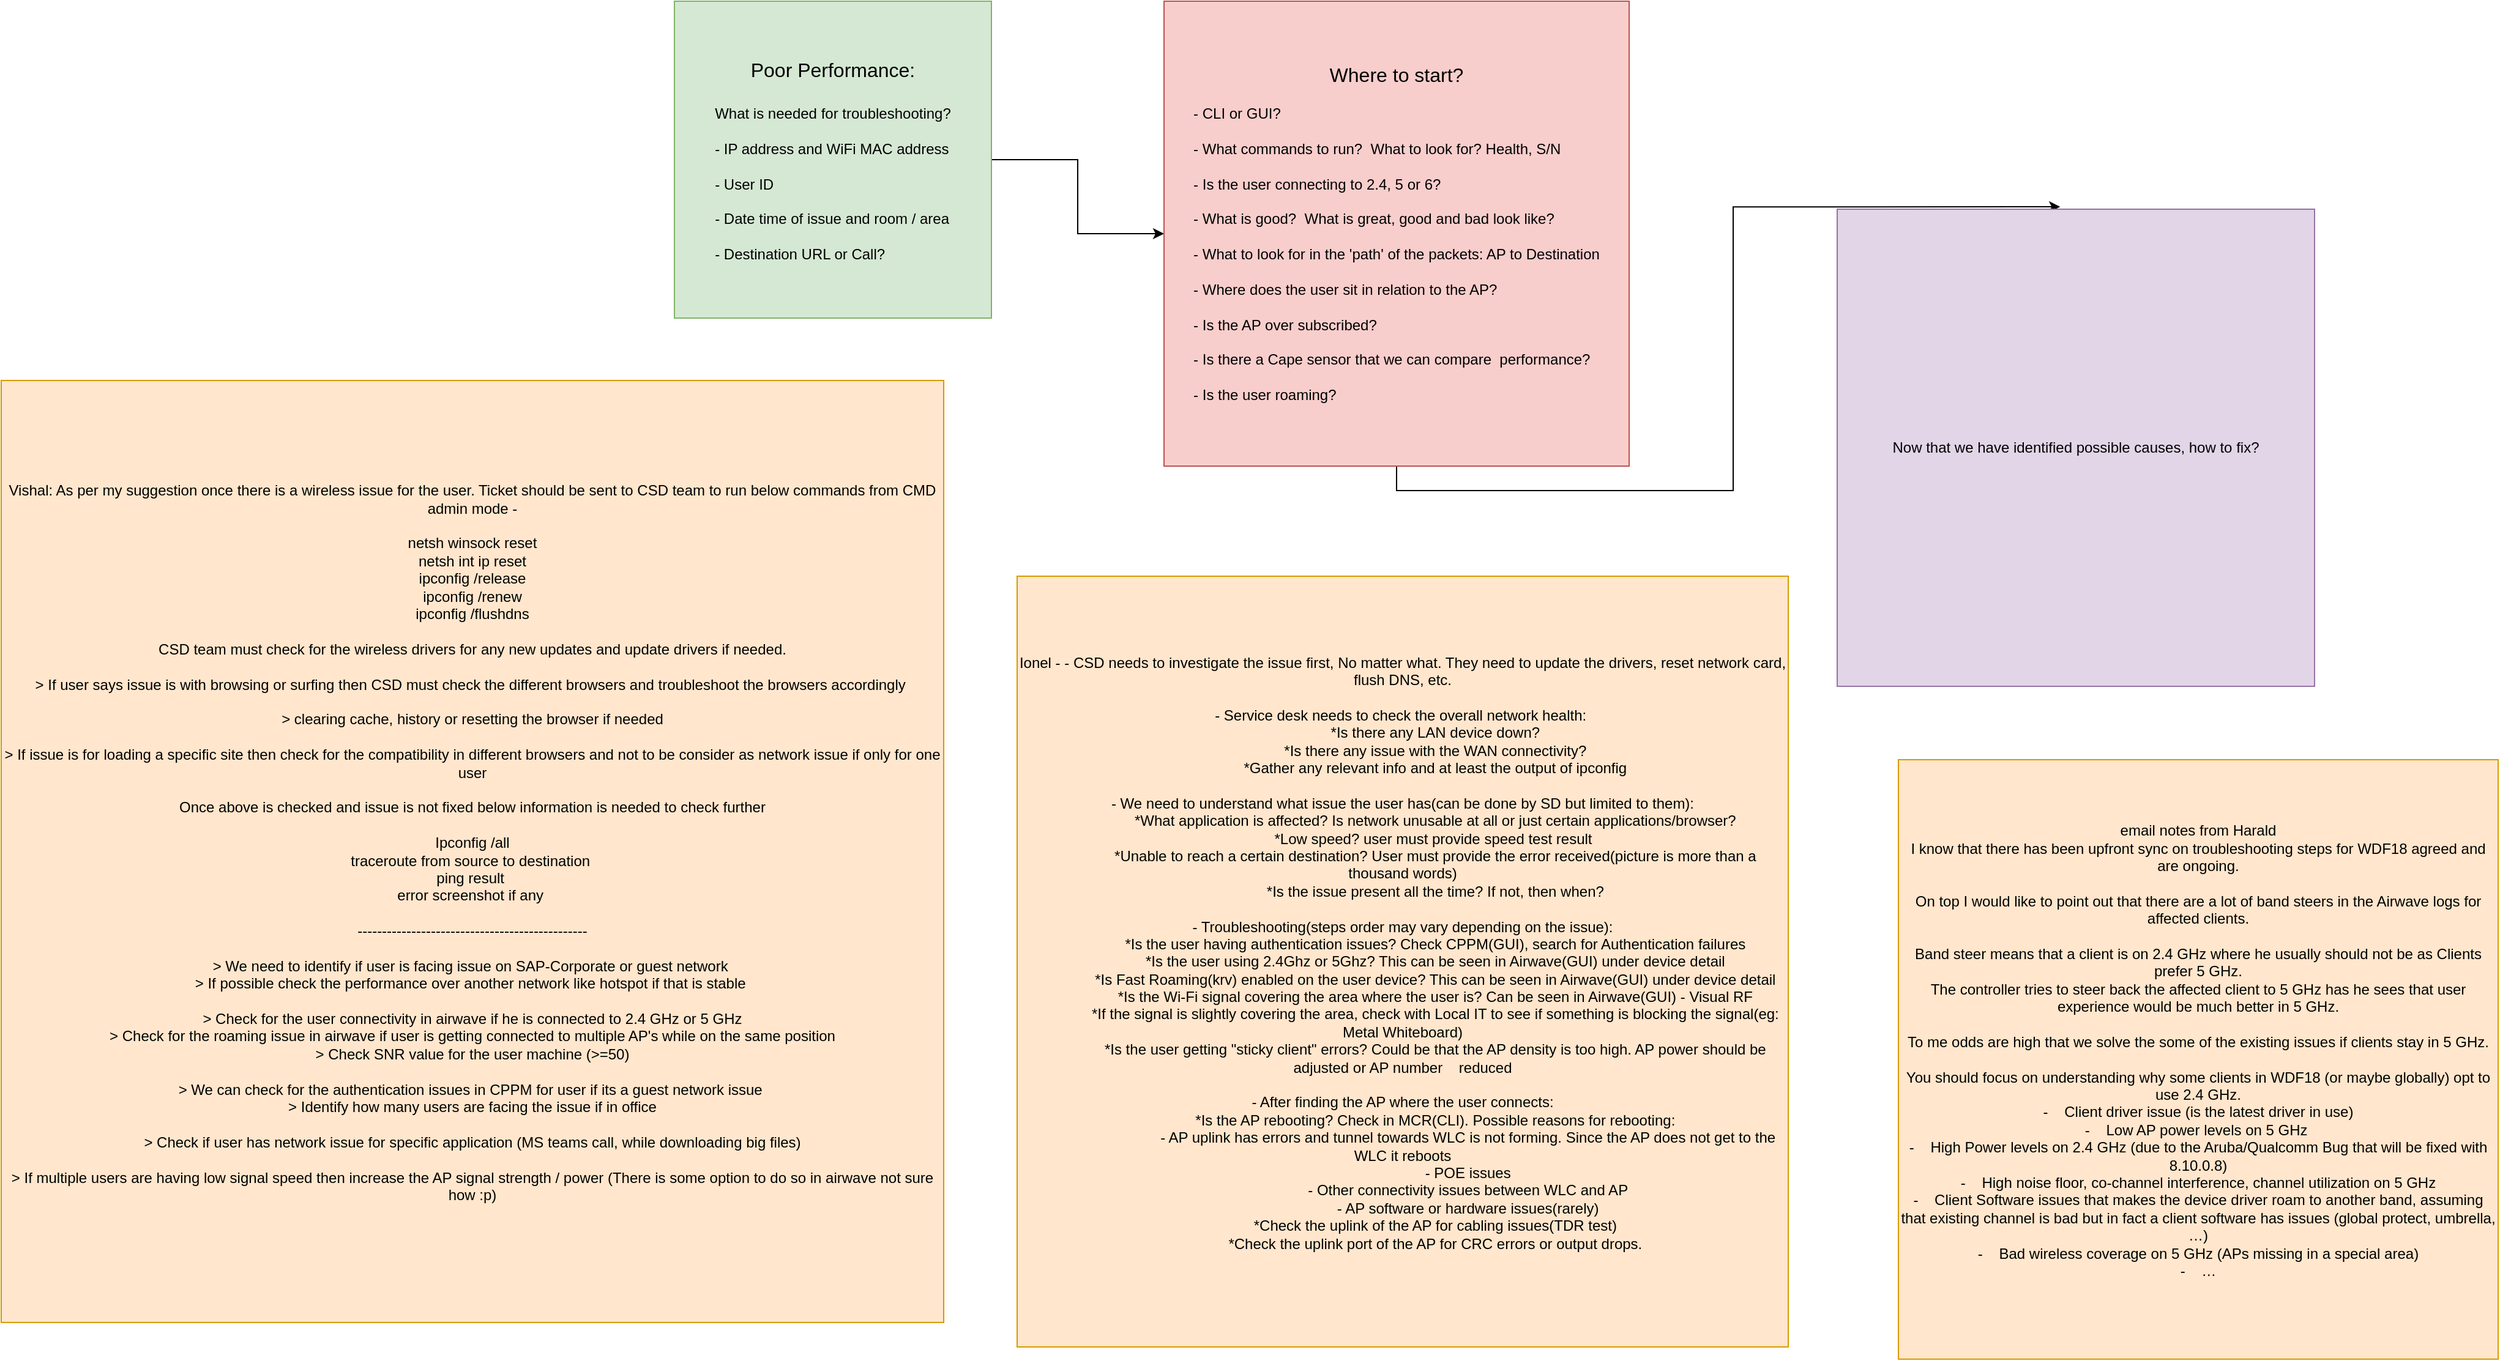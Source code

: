 <mxfile version="21.8.0" type="github">
  <diagram name="Page-1" id="cQSMZOdaGjakXPMoXrA6">
    <mxGraphModel dx="3290" dy="1371" grid="1" gridSize="10" guides="1" tooltips="1" connect="1" arrows="1" fold="1" page="1" pageScale="1" pageWidth="850" pageHeight="1100" math="0" shadow="0">
      <root>
        <mxCell id="0" />
        <mxCell id="1" parent="0" />
        <mxCell id="MekAlx0tApYiTAJFCrwZ-8" style="edgeStyle=orthogonalEdgeStyle;rounded=0;orthogonalLoop=1;jettySize=auto;html=1;exitX=1;exitY=0.5;exitDx=0;exitDy=0;" parent="1" source="MekAlx0tApYiTAJFCrwZ-1" target="MekAlx0tApYiTAJFCrwZ-2" edge="1">
          <mxGeometry relative="1" as="geometry" />
        </mxCell>
        <mxCell id="MekAlx0tApYiTAJFCrwZ-1" value="&lt;font style=&quot;font-size: 16px;&quot;&gt;Poor Performance:&lt;br&gt;&lt;br&gt;&lt;/font&gt;What is needed for troubleshooting?&lt;br&gt;&lt;br&gt;&lt;div style=&quot;text-align: left;&quot;&gt;&lt;span style=&quot;background-color: initial;&quot;&gt;- IP address and WiFi MAC address&lt;/span&gt;&lt;/div&gt;&lt;div style=&quot;text-align: left;&quot;&gt;&lt;span style=&quot;background-color: initial;&quot;&gt;&lt;br&gt;&lt;/span&gt;&lt;/div&gt;&lt;div style=&quot;text-align: left;&quot;&gt;&lt;span style=&quot;background-color: initial;&quot;&gt;- User ID&lt;/span&gt;&lt;/div&gt;&lt;div style=&quot;text-align: left;&quot;&gt;&lt;span style=&quot;background-color: initial;&quot;&gt;&lt;br&gt;&lt;/span&gt;&lt;/div&gt;&lt;div style=&quot;text-align: left;&quot;&gt;&lt;span style=&quot;background-color: initial;&quot;&gt;- Date time of issue and room / area&lt;/span&gt;&lt;/div&gt;&lt;div style=&quot;text-align: left;&quot;&gt;&lt;span style=&quot;background-color: initial;&quot;&gt;&lt;br&gt;&lt;/span&gt;&lt;/div&gt;&lt;div style=&quot;text-align: left;&quot;&gt;&lt;span style=&quot;background-color: initial;&quot;&gt;- Destination URL or Call?&lt;/span&gt;&lt;/div&gt;" style="whiteSpace=wrap;html=1;aspect=fixed;fillColor=#d5e8d4;strokeColor=#82b366;" parent="1" vertex="1">
          <mxGeometry x="30" y="30" width="259" height="259" as="geometry" />
        </mxCell>
        <mxCell id="MekAlx0tApYiTAJFCrwZ-10" style="edgeStyle=orthogonalEdgeStyle;rounded=0;orthogonalLoop=1;jettySize=auto;html=1;exitX=0.5;exitY=1;exitDx=0;exitDy=0;entryX=0.467;entryY=-0.005;entryDx=0;entryDy=0;entryPerimeter=0;" parent="1" source="MekAlx0tApYiTAJFCrwZ-2" target="MekAlx0tApYiTAJFCrwZ-3" edge="1">
          <mxGeometry relative="1" as="geometry">
            <mxPoint x="370" y="480" as="targetPoint" />
          </mxGeometry>
        </mxCell>
        <mxCell id="MekAlx0tApYiTAJFCrwZ-2" value="&lt;font style=&quot;font-size: 16px;&quot;&gt;Where to start? &lt;br&gt;&lt;/font&gt;&lt;br&gt;&lt;div style=&quot;text-align: left;&quot;&gt;&lt;span style=&quot;background-color: initial;&quot;&gt;- CLI or GUI?&lt;/span&gt;&lt;/div&gt;&lt;div style=&quot;text-align: left;&quot;&gt;&lt;span style=&quot;background-color: initial;&quot;&gt;&lt;br&gt;&lt;/span&gt;&lt;/div&gt;&lt;div style=&quot;text-align: left;&quot;&gt;&lt;span style=&quot;background-color: initial;&quot;&gt;- What commands to run?&amp;nbsp; What to look for? Health, S/N&lt;/span&gt;&lt;/div&gt;&lt;div style=&quot;text-align: left;&quot;&gt;&lt;span style=&quot;background-color: initial;&quot;&gt;&lt;br&gt;&lt;/span&gt;&lt;/div&gt;&lt;div style=&quot;text-align: left;&quot;&gt;&lt;span style=&quot;background-color: initial;&quot;&gt;- Is the user connecting to 2.4, 5 or 6?&amp;nbsp;&lt;/span&gt;&lt;/div&gt;&lt;div style=&quot;text-align: left;&quot;&gt;&lt;br&gt;&lt;/div&gt;&lt;div style=&quot;text-align: left;&quot;&gt;&lt;span style=&quot;background-color: initial;&quot;&gt;- What is good?&amp;nbsp; What is great, good and bad look like?&lt;/span&gt;&lt;/div&gt;&lt;div style=&quot;text-align: left;&quot;&gt;&lt;br&gt;&lt;/div&gt;&lt;div style=&quot;text-align: left;&quot;&gt;&lt;span style=&quot;background-color: initial;&quot;&gt;- What to look for in the &#39;path&#39; of the packets: AP to Destination&lt;/span&gt;&lt;/div&gt;&lt;div style=&quot;text-align: left;&quot;&gt;&lt;span style=&quot;background-color: initial;&quot;&gt;&lt;br&gt;&lt;/span&gt;&lt;/div&gt;&lt;div style=&quot;text-align: left;&quot;&gt;&lt;span style=&quot;background-color: initial;&quot;&gt;- Where does the user sit in relation to the AP?&lt;/span&gt;&lt;/div&gt;&lt;div style=&quot;text-align: left;&quot;&gt;&lt;span style=&quot;background-color: initial;&quot;&gt;&lt;br&gt;&lt;/span&gt;&lt;/div&gt;&lt;div style=&quot;text-align: left;&quot;&gt;&lt;span style=&quot;background-color: initial;&quot;&gt;- Is the AP over subscribed?&lt;/span&gt;&lt;/div&gt;&lt;div style=&quot;text-align: left;&quot;&gt;&lt;span style=&quot;background-color: initial;&quot;&gt;&lt;br&gt;&lt;/span&gt;&lt;/div&gt;&lt;div style=&quot;text-align: left;&quot;&gt;&lt;span style=&quot;background-color: initial;&quot;&gt;- Is there a Cape sensor that we can compare&amp;nbsp; performance?&lt;/span&gt;&lt;/div&gt;&lt;div style=&quot;text-align: left;&quot;&gt;&lt;span style=&quot;background-color: initial;&quot;&gt;&lt;br&gt;&lt;/span&gt;&lt;/div&gt;&lt;div style=&quot;text-align: left;&quot;&gt;&lt;span style=&quot;background-color: initial;&quot;&gt;- Is the user roaming?&lt;/span&gt;&lt;/div&gt;" style="whiteSpace=wrap;html=1;aspect=fixed;fillColor=#f8cecc;strokeColor=#b85450;" parent="1" vertex="1">
          <mxGeometry x="430" y="30" width="380" height="380" as="geometry" />
        </mxCell>
        <mxCell id="MekAlx0tApYiTAJFCrwZ-3" value="Now that we have identified possible causes, how to fix?" style="whiteSpace=wrap;html=1;aspect=fixed;fillColor=#e1d5e7;strokeColor=#9673a6;" parent="1" vertex="1">
          <mxGeometry x="980" y="200" width="390" height="390" as="geometry" />
        </mxCell>
        <mxCell id="Bwl99SugZf0QZCcyl1GP-1" value="&lt;div&gt;Vishal: As per my suggestion once there is a wireless issue for the user. Ticket should be sent to CSD team to run below commands from CMD admin mode -&lt;/div&gt;&lt;div&gt;&lt;br&gt;&lt;/div&gt;&lt;div&gt;netsh winsock reset&lt;/div&gt;&lt;div&gt;netsh int ip reset&lt;/div&gt;&lt;div&gt;ipconfig /release&lt;/div&gt;&lt;div&gt;ipconfig /renew&lt;/div&gt;&lt;div&gt;ipconfig /flushdns&lt;/div&gt;&lt;div&gt;&lt;br&gt;&lt;/div&gt;&lt;div&gt;CSD team must check for the wireless drivers for any new updates and update drivers if needed.&lt;/div&gt;&lt;div&gt;&lt;br&gt;&lt;/div&gt;&lt;div&gt;&amp;gt; If user says issue is with browsing or surfing then CSD must check the different browsers and troubleshoot the browsers accordingly&amp;nbsp;&lt;/div&gt;&lt;div&gt;&lt;br&gt;&lt;/div&gt;&lt;div&gt;&amp;gt; clearing cache, history or resetting the browser if needed&lt;/div&gt;&lt;div&gt;&lt;br&gt;&lt;/div&gt;&lt;div&gt;&amp;gt; If issue is for loading a specific site then check for the compatibility in different browsers and not to be consider as network issue if only for one user&lt;/div&gt;&lt;div&gt;&lt;br&gt;&lt;/div&gt;&lt;div&gt;Once above is checked and issue is not fixed below information is needed to check further&lt;/div&gt;&lt;div&gt;&lt;br&gt;&lt;/div&gt;&lt;div&gt;Ipconfig /all&lt;/div&gt;&lt;div&gt;traceroute from source to destination&amp;nbsp;&lt;/div&gt;&lt;div&gt;ping result&amp;nbsp;&lt;/div&gt;&lt;div&gt;error screenshot if any&amp;nbsp;&lt;/div&gt;&lt;div&gt;&lt;br&gt;&lt;/div&gt;&lt;div&gt;-----------------------------------------------&lt;/div&gt;&lt;div&gt;&lt;br&gt;&lt;/div&gt;&lt;div&gt;&amp;gt; We need to identify if user is facing issue on SAP-Corporate or guest network&amp;nbsp;&lt;/div&gt;&lt;div&gt;&amp;gt; If possible check the performance over another network like hotspot if that is stable&amp;nbsp;&lt;/div&gt;&lt;div&gt;&lt;br&gt;&lt;/div&gt;&lt;div&gt;&amp;gt; Check for the user connectivity in airwave if he is connected to 2.4 GHz or 5 GHz&lt;/div&gt;&lt;div&gt;&amp;gt; Check for the roaming issue in airwave if user is getting connected to multiple AP&#39;s while on the same position&lt;/div&gt;&lt;div&gt;&amp;gt; Check SNR value for the user machine (&amp;gt;=50)&lt;/div&gt;&lt;div&gt;&lt;br&gt;&lt;/div&gt;&lt;div&gt;&amp;gt; We can check for the authentication issues in CPPM for user if its a guest network issue&amp;nbsp;&lt;/div&gt;&lt;div&gt;&amp;gt; Identify how many users are facing the issue if in office&lt;/div&gt;&lt;div&gt;&lt;br&gt;&lt;/div&gt;&lt;div&gt;&amp;gt; Check if user has network issue for specific application (MS teams call, while downloading big files)&lt;/div&gt;&lt;div&gt;&lt;br&gt;&lt;/div&gt;&lt;div&gt;&amp;gt; If multiple users are having low signal speed then increase the AP signal strength / power (There is some option to do so in airwave not sure how :p)&lt;/div&gt;&lt;div&gt;&lt;br&gt;&lt;/div&gt;" style="whiteSpace=wrap;html=1;aspect=fixed;fillColor=#ffe6cc;strokeColor=#d79b00;" parent="1" vertex="1">
          <mxGeometry x="-520" y="340" width="770" height="770" as="geometry" />
        </mxCell>
        <mxCell id="Bwl99SugZf0QZCcyl1GP-2" value="Ionel -&amp;nbsp;- CSD needs to investigate the issue first, No matter what. They need to update the drivers, reset network card, flush DNS, etc.&lt;div&gt;&lt;br&gt;&lt;/div&gt;&lt;div&gt;- Service desk needs to check the overall network health:&amp;nbsp;&lt;/div&gt;&lt;div&gt;&amp;nbsp; &amp;nbsp; &amp;nbsp; &amp;nbsp; &amp;nbsp; &amp;nbsp; &amp;nbsp; &amp;nbsp; *Is there any LAN device down?&lt;/div&gt;&lt;div&gt;&amp;nbsp; &amp;nbsp; &amp;nbsp; &amp;nbsp; &amp;nbsp; &amp;nbsp; &amp;nbsp; &amp;nbsp; *Is there any issue with the WAN connectivity?&lt;/div&gt;&lt;div&gt;&amp;nbsp; &amp;nbsp; &amp;nbsp; &amp;nbsp; &amp;nbsp; &amp;nbsp; &amp;nbsp; &amp;nbsp; *Gather any relevant info and at least the output of ipconfig&lt;/div&gt;&lt;div&gt;&lt;br&gt;&lt;/div&gt;&lt;div&gt;- We need to understand what issue the user has(can be done by SD but limited to them):&lt;/div&gt;&lt;div&gt;&amp;nbsp; &amp;nbsp; &amp;nbsp; &amp;nbsp; &amp;nbsp; &amp;nbsp; &amp;nbsp; &amp;nbsp; *What application is affected? Is network unusable at all or just certain applications/browser?&lt;/div&gt;&lt;div&gt;&amp;nbsp; &amp;nbsp; &amp;nbsp; &amp;nbsp; &amp;nbsp; &amp;nbsp; &amp;nbsp; &amp;nbsp;*Low speed? user must provide speed test result&lt;/div&gt;&lt;div&gt;&amp;nbsp; &amp;nbsp; &amp;nbsp; &amp;nbsp; &amp;nbsp; &amp;nbsp; &amp;nbsp; &amp;nbsp; *Unable to reach a certain destination? User must provide the error received(picture is more than a thousand words)&lt;/div&gt;&lt;div&gt;&amp;nbsp; &amp;nbsp; &amp;nbsp; &amp;nbsp; &amp;nbsp; &amp;nbsp; &amp;nbsp; &amp;nbsp; *Is the issue present all the time? If not, then when?&lt;/div&gt;&lt;div&gt;&lt;br&gt;&lt;/div&gt;&lt;div&gt;- Troubleshooting(steps order may vary depending on the issue):&lt;/div&gt;&lt;div&gt;&amp;nbsp; &amp;nbsp; &amp;nbsp; &amp;nbsp; &amp;nbsp; &amp;nbsp; &amp;nbsp; &amp;nbsp; *Is the user having authentication issues? Check CPPM(GUI), search for Authentication failures&lt;/div&gt;&lt;div&gt;&amp;nbsp; &amp;nbsp; &amp;nbsp; &amp;nbsp; &amp;nbsp; &amp;nbsp; &amp;nbsp; &amp;nbsp; *Is the user using 2.4Ghz or 5Ghz? This can be seen in Airwave(GUI) under device detail&lt;/div&gt;&lt;div&gt;&amp;nbsp; &amp;nbsp; &amp;nbsp; &amp;nbsp; &amp;nbsp; &amp;nbsp; &amp;nbsp; &amp;nbsp; *Is Fast Roaming(krv) enabled on the user device? This can be seen in Airwave(GUI) under device detail&lt;/div&gt;&lt;div&gt;&amp;nbsp; &amp;nbsp; &amp;nbsp; &amp;nbsp; &amp;nbsp; &amp;nbsp; &amp;nbsp; &amp;nbsp; *Is the Wi-Fi signal covering the area where the user is? Can be seen in Airwave(GUI) - Visual RF&lt;/div&gt;&lt;div&gt;&amp;nbsp; &amp;nbsp; &amp;nbsp; &amp;nbsp; &amp;nbsp; &amp;nbsp; &amp;nbsp; &amp;nbsp; *If the signal is slightly covering the area, check with Local IT to see if something is blocking the signal(eg: Metal Whiteboard)&lt;/div&gt;&lt;div&gt;&amp;nbsp; &amp;nbsp; &amp;nbsp; &amp;nbsp; &amp;nbsp; &amp;nbsp; &amp;nbsp; &amp;nbsp; *Is the user getting &quot;sticky client&quot; errors? Could be that the AP density is too high. AP power should be adjusted or AP number&amp;nbsp; &amp;nbsp; reduced&lt;/div&gt;&lt;div&gt;&lt;br&gt;&lt;/div&gt;&lt;div&gt;- After finding the AP where the user connects:&lt;/div&gt;&lt;div&gt;&amp;nbsp; &amp;nbsp; &amp;nbsp; &amp;nbsp; &amp;nbsp; &amp;nbsp; &amp;nbsp; &amp;nbsp; *Is the AP rebooting? Check in MCR(CLI). Possible reasons for rebooting:&lt;/div&gt;&lt;div&gt;&amp;nbsp; &amp;nbsp; &amp;nbsp; &amp;nbsp; &amp;nbsp; &amp;nbsp; &amp;nbsp; &amp;nbsp; &amp;nbsp; &amp;nbsp; &amp;nbsp; &amp;nbsp; &amp;nbsp; &amp;nbsp; &amp;nbsp; &amp;nbsp; - AP uplink has errors and tunnel towards WLC is not forming. Since the AP does not get to the WLC it reboots&lt;/div&gt;&lt;div&gt;&amp;nbsp; &amp;nbsp; &amp;nbsp; &amp;nbsp; &amp;nbsp; &amp;nbsp; &amp;nbsp; &amp;nbsp; &amp;nbsp; &amp;nbsp; &amp;nbsp; &amp;nbsp; &amp;nbsp; &amp;nbsp; &amp;nbsp; &amp;nbsp; - POE issues&lt;/div&gt;&lt;div&gt;&amp;nbsp; &amp;nbsp; &amp;nbsp; &amp;nbsp; &amp;nbsp; &amp;nbsp; &amp;nbsp; &amp;nbsp; &amp;nbsp; &amp;nbsp; &amp;nbsp; &amp;nbsp; &amp;nbsp; &amp;nbsp; &amp;nbsp; &amp;nbsp; - Other connectivity issues between WLC and AP&lt;/div&gt;&lt;div&gt;&amp;nbsp; &amp;nbsp; &amp;nbsp; &amp;nbsp; &amp;nbsp; &amp;nbsp; &amp;nbsp; &amp;nbsp; &amp;nbsp; &amp;nbsp; &amp;nbsp; &amp;nbsp; &amp;nbsp; &amp;nbsp; &amp;nbsp; &amp;nbsp; - AP software or hardware issues(rarely)&lt;/div&gt;&lt;div&gt;&amp;nbsp; &amp;nbsp; &amp;nbsp; &amp;nbsp; &amp;nbsp; &amp;nbsp; &amp;nbsp; &amp;nbsp; *Check the uplink of the AP for cabling issues(TDR test)&lt;/div&gt;&lt;div&gt;&amp;nbsp; &amp;nbsp; &amp;nbsp; &amp;nbsp; &amp;nbsp; &amp;nbsp; &amp;nbsp; &amp;nbsp; *Check the uplink port of the AP for CRC errors or output drops.&lt;/div&gt;&lt;div&gt;&lt;br&gt;&lt;/div&gt;" style="whiteSpace=wrap;html=1;aspect=fixed;fillColor=#ffe6cc;strokeColor=#d79b00;" parent="1" vertex="1">
          <mxGeometry x="310" y="500" width="630" height="630" as="geometry" />
        </mxCell>
        <mxCell id="IrNqu5AW_3v1xc4edvsI-1" value="email notes from Harald&lt;br&gt;&lt;div&gt;I know that there has been upfront sync on troubleshooting steps for WDF18 agreed and are ongoing.&lt;/div&gt;&lt;div&gt;&lt;br&gt;&lt;/div&gt;&lt;div&gt;On top I would like to point out that there are a lot of band steers in the Airwave logs for affected clients.&lt;/div&gt;&lt;div&gt;&lt;br&gt;&lt;/div&gt;&lt;div&gt;Band steer means that a client is on 2.4 GHz where he usually should not be as Clients prefer 5 GHz.&lt;/div&gt;&lt;div&gt;The controller tries to steer back the affected client to 5 GHz has he sees that user experience would be much better in 5 GHz.&lt;/div&gt;&lt;div&gt;&lt;br&gt;&lt;/div&gt;&lt;div&gt;To me odds are high that we solve the some of the existing issues if clients stay in 5 GHz.&lt;/div&gt;&lt;div&gt;&lt;br&gt;&lt;/div&gt;&lt;div&gt;You should focus on understanding why some clients in WDF18 (or maybe globally) opt to use 2.4 GHz.&lt;/div&gt;&lt;div&gt;-&lt;span style=&quot;white-space: pre;&quot;&gt;&amp;nbsp;&amp;nbsp;&amp;nbsp;&amp;nbsp;&lt;/span&gt;Client driver issue (is the latest driver in use)&lt;/div&gt;&lt;div&gt;-&lt;span style=&quot;&quot;&gt;&lt;span style=&quot;white-space: pre;&quot;&gt;&amp;nbsp;&amp;nbsp;&amp;nbsp;&amp;nbsp;&lt;/span&gt;&lt;/span&gt;Low AP power levels on 5 GHz&amp;nbsp;&lt;/div&gt;&lt;div&gt;-&lt;span style=&quot;&quot;&gt;&lt;span style=&quot;white-space: pre;&quot;&gt;&amp;nbsp;&amp;nbsp;&amp;nbsp;&amp;nbsp;&lt;/span&gt;&lt;/span&gt;High Power levels on 2.4 GHz (due to the Aruba/Qualcomm Bug that will be fixed with 8.10.0.8)&lt;/div&gt;&lt;div&gt;-&lt;span style=&quot;&quot;&gt;&lt;span style=&quot;white-space: pre;&quot;&gt;&amp;nbsp;&amp;nbsp;&amp;nbsp;&amp;nbsp;&lt;/span&gt;&lt;/span&gt;High noise floor, co-channel interference, channel utilization on 5 GHz&lt;/div&gt;&lt;div&gt;-&lt;span style=&quot;&quot;&gt;&lt;span style=&quot;white-space: pre;&quot;&gt;&amp;nbsp;&amp;nbsp;&amp;nbsp;&amp;nbsp;&lt;/span&gt;&lt;/span&gt;Client Software issues that makes the device driver roam to another band, assuming that existing channel is bad but in fact a client software has issues (global protect, umbrella, …)&lt;/div&gt;&lt;div&gt;-&lt;span style=&quot;&quot;&gt;&lt;span style=&quot;white-space: pre;&quot;&gt;&amp;nbsp;&amp;nbsp;&amp;nbsp;&amp;nbsp;&lt;/span&gt;&lt;/span&gt;Bad wireless coverage on 5 GHz (APs missing in a special area)&lt;/div&gt;&lt;div&gt;-&lt;span style=&quot;&quot;&gt;&lt;span style=&quot;white-space: pre;&quot;&gt;&amp;nbsp;&amp;nbsp;&amp;nbsp;&amp;nbsp;&lt;/span&gt;&lt;/span&gt;…&lt;/div&gt;&lt;div&gt;&lt;br&gt;&lt;/div&gt;" style="whiteSpace=wrap;html=1;aspect=fixed;fillColor=#ffe6cc;strokeColor=#d79b00;" vertex="1" parent="1">
          <mxGeometry x="1030" y="650" width="490" height="490" as="geometry" />
        </mxCell>
      </root>
    </mxGraphModel>
  </diagram>
</mxfile>
